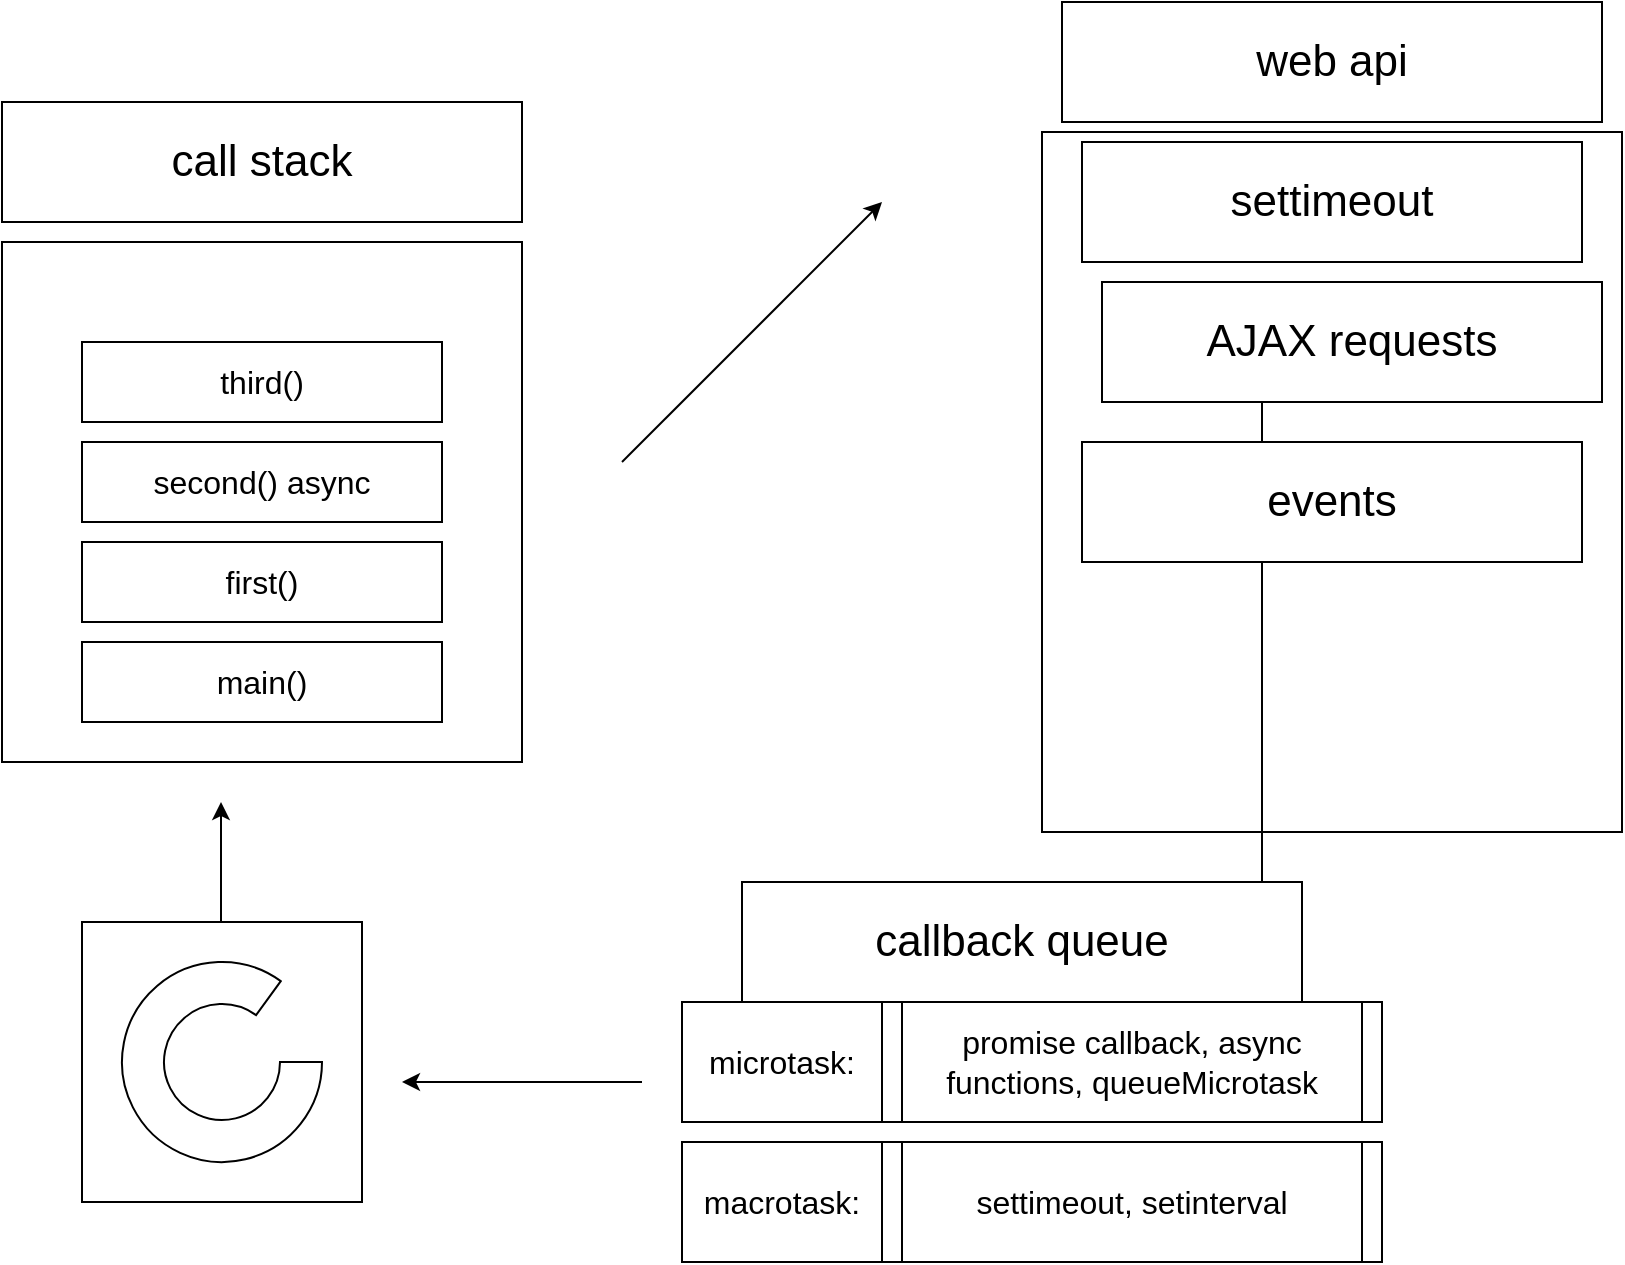 <mxfile version="20.8.13" type="device"><diagram name="Page-1" id="tGmS36J1bM4ZU8uVl4u_"><mxGraphModel dx="954" dy="616" grid="1" gridSize="10" guides="1" tooltips="1" connect="1" arrows="1" fold="1" page="1" pageScale="1" pageWidth="850" pageHeight="1100" math="0" shadow="0"><root><mxCell id="0"/><mxCell id="1" parent="0"/><mxCell id="6YbZyWje_cA2N6lhudTF-1" value="" style="whiteSpace=wrap;html=1;aspect=fixed;" vertex="1" parent="1"><mxGeometry x="30" y="120" width="260" height="260" as="geometry"/></mxCell><mxCell id="6YbZyWje_cA2N6lhudTF-2" value="" style="endArrow=classic;html=1;rounded=0;fontSize=38;" edge="1" parent="1"><mxGeometry width="50" height="50" relative="1" as="geometry"><mxPoint x="340" y="230" as="sourcePoint"/><mxPoint x="470" y="100" as="targetPoint"/></mxGeometry></mxCell><mxCell id="6YbZyWje_cA2N6lhudTF-3" value="" style="rounded=0;whiteSpace=wrap;html=1;fontSize=38;" vertex="1" parent="1"><mxGeometry x="550" y="65" width="290" height="350" as="geometry"/></mxCell><mxCell id="6YbZyWje_cA2N6lhudTF-4" value="" style="endArrow=classic;html=1;rounded=0;fontSize=38;" edge="1" parent="1"><mxGeometry width="50" height="50" relative="1" as="geometry"><mxPoint x="660" y="190" as="sourcePoint"/><mxPoint x="660" y="450" as="targetPoint"/></mxGeometry></mxCell><mxCell id="6YbZyWje_cA2N6lhudTF-5" value="" style="rounded=0;whiteSpace=wrap;html=1;fontSize=38;" vertex="1" parent="1"><mxGeometry x="370" y="500" width="350" height="60" as="geometry"/></mxCell><mxCell id="6YbZyWje_cA2N6lhudTF-8" value="microtask:" style="rounded=0;whiteSpace=wrap;html=1;fontSize=16;" vertex="1" parent="1"><mxGeometry x="370" y="500" width="100" height="60" as="geometry"/></mxCell><mxCell id="6YbZyWje_cA2N6lhudTF-9" value="promise callback, async functions, queueMicrotask" style="rounded=0;whiteSpace=wrap;html=1;fontSize=16;" vertex="1" parent="1"><mxGeometry x="480" y="500" width="230" height="60" as="geometry"/></mxCell><mxCell id="6YbZyWje_cA2N6lhudTF-10" value="" style="rounded=0;whiteSpace=wrap;html=1;fontSize=38;" vertex="1" parent="1"><mxGeometry x="370" y="570" width="350" height="60" as="geometry"/></mxCell><mxCell id="6YbZyWje_cA2N6lhudTF-11" value="macrotask:" style="rounded=0;whiteSpace=wrap;html=1;fontSize=16;" vertex="1" parent="1"><mxGeometry x="370" y="570" width="100" height="60" as="geometry"/></mxCell><mxCell id="6YbZyWje_cA2N6lhudTF-12" value="settimeout, setinterval" style="rounded=0;whiteSpace=wrap;html=1;fontSize=16;" vertex="1" parent="1"><mxGeometry x="480" y="570" width="230" height="60" as="geometry"/></mxCell><mxCell id="6YbZyWje_cA2N6lhudTF-13" value="" style="whiteSpace=wrap;html=1;aspect=fixed;fontSize=16;" vertex="1" parent="1"><mxGeometry x="70" y="460" width="140" height="140" as="geometry"/></mxCell><mxCell id="6YbZyWje_cA2N6lhudTF-14" value="main()" style="rounded=0;whiteSpace=wrap;html=1;fontSize=16;" vertex="1" parent="1"><mxGeometry x="70" y="320" width="180" height="40" as="geometry"/></mxCell><mxCell id="6YbZyWje_cA2N6lhudTF-15" value="first()" style="rounded=0;whiteSpace=wrap;html=1;fontSize=16;" vertex="1" parent="1"><mxGeometry x="70" y="270" width="180" height="40" as="geometry"/></mxCell><mxCell id="6YbZyWje_cA2N6lhudTF-17" value="second() async" style="rounded=0;whiteSpace=wrap;html=1;fontSize=16;" vertex="1" parent="1"><mxGeometry x="70" y="220" width="180" height="40" as="geometry"/></mxCell><mxCell id="6YbZyWje_cA2N6lhudTF-18" value="third()" style="rounded=0;whiteSpace=wrap;html=1;fontSize=16;" vertex="1" parent="1"><mxGeometry x="70" y="170" width="180" height="40" as="geometry"/></mxCell><mxCell id="6YbZyWje_cA2N6lhudTF-19" value="" style="verticalLabelPosition=bottom;verticalAlign=top;html=1;shape=mxgraph.basic.partConcEllipse;startAngle=0.25;endAngle=0.1;arcWidth=0.42;fontSize=16;" vertex="1" parent="1"><mxGeometry x="90" y="480" width="100" height="100" as="geometry"/></mxCell><mxCell id="6YbZyWje_cA2N6lhudTF-23" value="" style="endArrow=classic;html=1;rounded=0;fontSize=16;" edge="1" parent="1"><mxGeometry width="50" height="50" relative="1" as="geometry"><mxPoint x="350" y="540" as="sourcePoint"/><mxPoint x="230" y="540" as="targetPoint"/></mxGeometry></mxCell><mxCell id="6YbZyWje_cA2N6lhudTF-24" value="" style="endArrow=classic;html=1;rounded=0;fontSize=16;" edge="1" parent="1"><mxGeometry width="50" height="50" relative="1" as="geometry"><mxPoint x="139.5" y="460" as="sourcePoint"/><mxPoint x="139.5" y="400" as="targetPoint"/></mxGeometry></mxCell><mxCell id="6YbZyWje_cA2N6lhudTF-25" value="&lt;font style=&quot;font-size: 22px;&quot;&gt;settimeout&lt;/font&gt;" style="rounded=0;whiteSpace=wrap;html=1;fontSize=16;" vertex="1" parent="1"><mxGeometry x="570" y="70" width="250" height="60" as="geometry"/></mxCell><mxCell id="6YbZyWje_cA2N6lhudTF-26" value="&lt;font style=&quot;font-size: 22px;&quot;&gt;AJAX requests&lt;/font&gt;" style="rounded=0;whiteSpace=wrap;html=1;fontSize=16;" vertex="1" parent="1"><mxGeometry x="580" y="140" width="250" height="60" as="geometry"/></mxCell><mxCell id="6YbZyWje_cA2N6lhudTF-27" value="&lt;font style=&quot;font-size: 22px;&quot;&gt;events&lt;/font&gt;" style="rounded=0;whiteSpace=wrap;html=1;fontSize=16;" vertex="1" parent="1"><mxGeometry x="570" y="220" width="250" height="60" as="geometry"/></mxCell><mxCell id="6YbZyWje_cA2N6lhudTF-28" value="call stack" style="rounded=0;whiteSpace=wrap;html=1;fontSize=22;" vertex="1" parent="1"><mxGeometry x="30" y="50" width="260" height="60" as="geometry"/></mxCell><mxCell id="6YbZyWje_cA2N6lhudTF-29" value="web api" style="rounded=0;whiteSpace=wrap;html=1;fontSize=22;" vertex="1" parent="1"><mxGeometry x="560" width="270" height="60" as="geometry"/></mxCell><mxCell id="6YbZyWje_cA2N6lhudTF-30" value="callback queue" style="rounded=0;whiteSpace=wrap;html=1;fontSize=22;" vertex="1" parent="1"><mxGeometry x="400" y="440" width="280" height="60" as="geometry"/></mxCell></root></mxGraphModel></diagram></mxfile>
